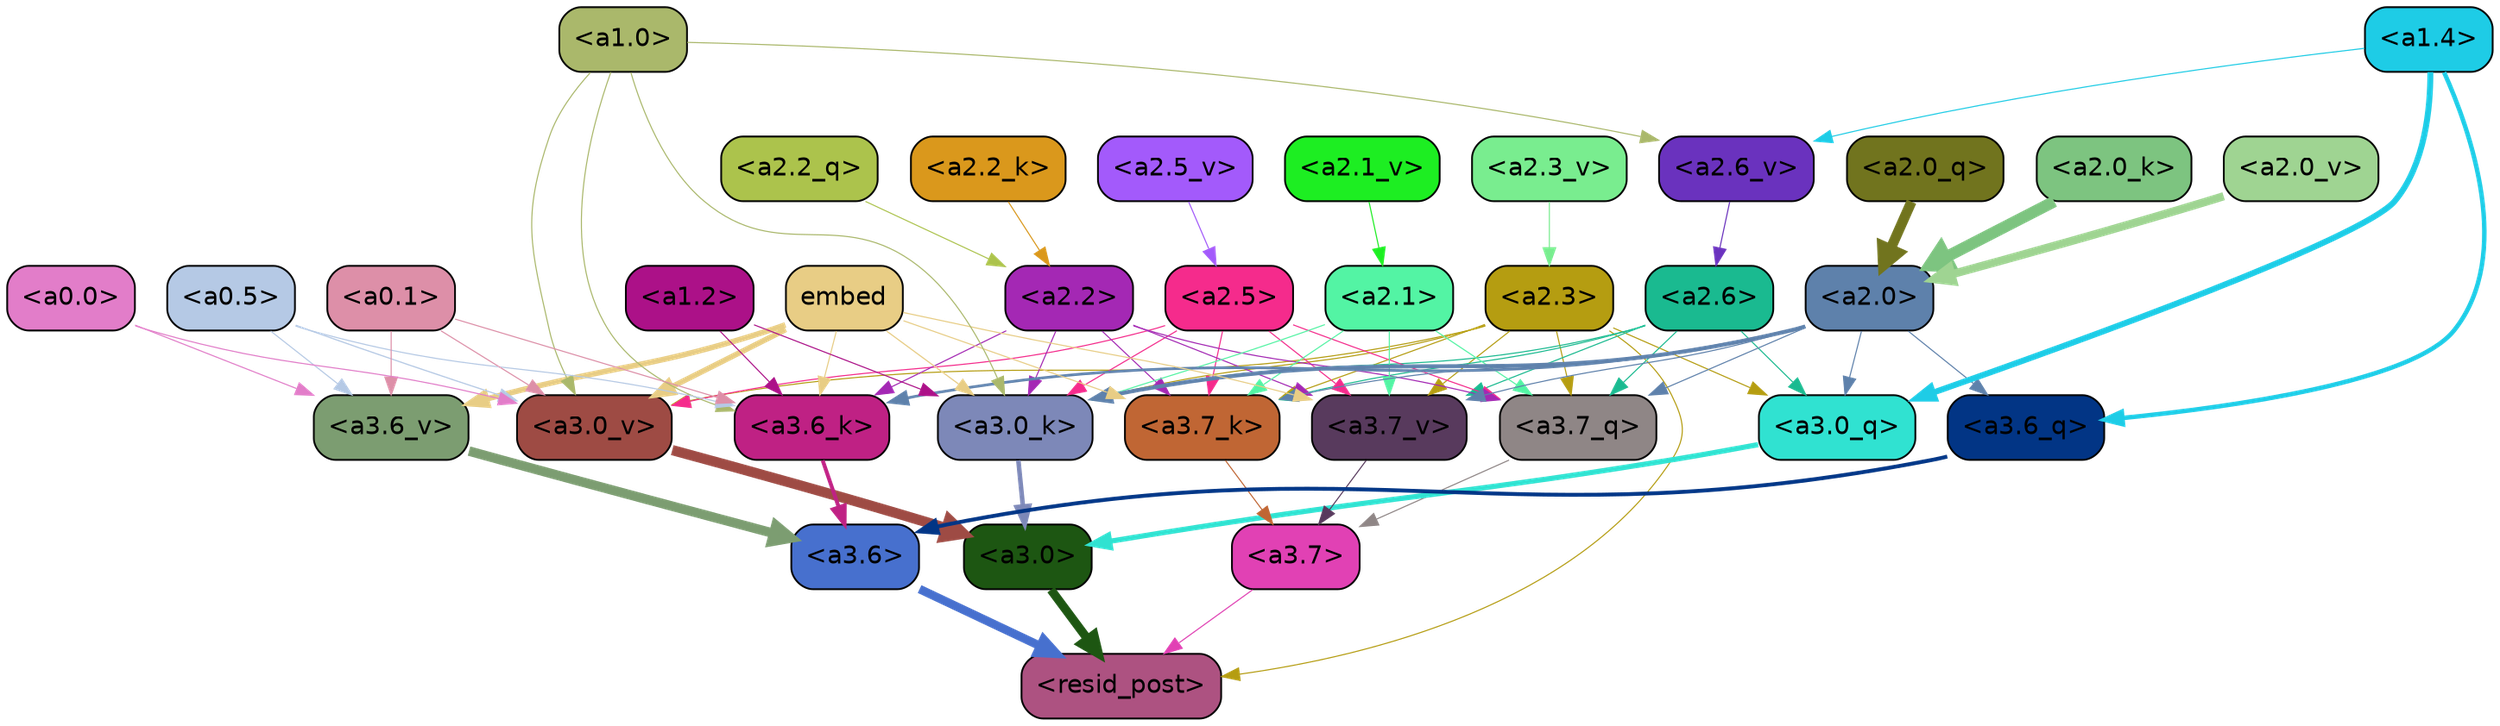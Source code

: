 strict digraph "" {
	graph [bgcolor=transparent,
		layout=dot,
		overlap=false,
		splines=true
	];
	"<a3.7>"	[color=black,
		fillcolor="#e141b4",
		fontname=Helvetica,
		shape=box,
		style="filled, rounded"];
	"<resid_post>"	[color=black,
		fillcolor="#ad5281",
		fontname=Helvetica,
		shape=box,
		style="filled, rounded"];
	"<a3.7>" -> "<resid_post>"	[color="#e141b4",
		penwidth=0.6];
	"<a3.6>"	[color=black,
		fillcolor="#4770ce",
		fontname=Helvetica,
		shape=box,
		style="filled, rounded"];
	"<a3.6>" -> "<resid_post>"	[color="#4770ce",
		penwidth=4.7534414529800415];
	"<a3.0>"	[color=black,
		fillcolor="#1d5612",
		fontname=Helvetica,
		shape=box,
		style="filled, rounded"];
	"<a3.0>" -> "<resid_post>"	[color="#1d5612",
		penwidth=4.898576855659485];
	"<a2.3>"	[color=black,
		fillcolor="#b59d11",
		fontname=Helvetica,
		shape=box,
		style="filled, rounded"];
	"<a2.3>" -> "<resid_post>"	[color="#b59d11",
		penwidth=0.6];
	"<a3.7_q>"	[color=black,
		fillcolor="#8f8686",
		fontname=Helvetica,
		shape=box,
		style="filled, rounded"];
	"<a2.3>" -> "<a3.7_q>"	[color="#b59d11",
		penwidth=0.6];
	"<a3.0_q>"	[color=black,
		fillcolor="#30e2d1",
		fontname=Helvetica,
		shape=box,
		style="filled, rounded"];
	"<a2.3>" -> "<a3.0_q>"	[color="#b59d11",
		penwidth=0.6];
	"<a3.7_k>"	[color=black,
		fillcolor="#c06634",
		fontname=Helvetica,
		shape=box,
		style="filled, rounded"];
	"<a2.3>" -> "<a3.7_k>"	[color="#b59d11",
		penwidth=0.6];
	"<a3.0_k>"	[color=black,
		fillcolor="#7d88b8",
		fontname=Helvetica,
		shape=box,
		style="filled, rounded"];
	"<a2.3>" -> "<a3.0_k>"	[color="#b59d11",
		penwidth=0.6];
	"<a3.7_v>"	[color=black,
		fillcolor="#583a5d",
		fontname=Helvetica,
		shape=box,
		style="filled, rounded"];
	"<a2.3>" -> "<a3.7_v>"	[color="#b59d11",
		penwidth=0.6];
	"<a3.0_v>"	[color=black,
		fillcolor="#9e4b44",
		fontname=Helvetica,
		shape=box,
		style="filled, rounded"];
	"<a2.3>" -> "<a3.0_v>"	[color="#b59d11",
		penwidth=0.6];
	"<a3.7_q>" -> "<a3.7>"	[color="#8f8686",
		penwidth=0.6];
	"<a3.6_q>"	[color=black,
		fillcolor="#023585",
		fontname=Helvetica,
		shape=box,
		style="filled, rounded"];
	"<a3.6_q>" -> "<a3.6>"	[color="#023585",
		penwidth=2.160832464694977];
	"<a3.0_q>" -> "<a3.0>"	[color="#30e2d1",
		penwidth=2.870753765106201];
	"<a3.7_k>" -> "<a3.7>"	[color="#c06634",
		penwidth=0.6];
	"<a3.6_k>"	[color=black,
		fillcolor="#bf2184",
		fontname=Helvetica,
		shape=box,
		style="filled, rounded"];
	"<a3.6_k>" -> "<a3.6>"	[color="#bf2184",
		penwidth=2.13908451795578];
	"<a3.0_k>" -> "<a3.0>"	[color="#7d88b8",
		penwidth=2.520303964614868];
	"<a3.7_v>" -> "<a3.7>"	[color="#583a5d",
		penwidth=0.6];
	"<a3.6_v>"	[color=black,
		fillcolor="#7c9d71",
		fontname=Helvetica,
		shape=box,
		style="filled, rounded"];
	"<a3.6_v>" -> "<a3.6>"	[color="#7c9d71",
		penwidth=5.297133803367615];
	"<a3.0_v>" -> "<a3.0>"	[color="#9e4b44",
		penwidth=5.680712580680847];
	"<a2.6>"	[color=black,
		fillcolor="#1aba90",
		fontname=Helvetica,
		shape=box,
		style="filled, rounded"];
	"<a2.6>" -> "<a3.7_q>"	[color="#1aba90",
		penwidth=0.6];
	"<a2.6>" -> "<a3.0_q>"	[color="#1aba90",
		penwidth=0.6];
	"<a2.6>" -> "<a3.7_k>"	[color="#1aba90",
		penwidth=0.6];
	"<a2.6>" -> "<a3.0_k>"	[color="#1aba90",
		penwidth=0.6];
	"<a2.6>" -> "<a3.7_v>"	[color="#1aba90",
		penwidth=0.6];
	"<a2.5>"	[color=black,
		fillcolor="#f52b8c",
		fontname=Helvetica,
		shape=box,
		style="filled, rounded"];
	"<a2.5>" -> "<a3.7_q>"	[color="#f52b8c",
		penwidth=0.6];
	"<a2.5>" -> "<a3.7_k>"	[color="#f52b8c",
		penwidth=0.6];
	"<a2.5>" -> "<a3.0_k>"	[color="#f52b8c",
		penwidth=0.6];
	"<a2.5>" -> "<a3.7_v>"	[color="#f52b8c",
		penwidth=0.6];
	"<a2.5>" -> "<a3.0_v>"	[color="#f52b8c",
		penwidth=0.6];
	"<a2.2>"	[color=black,
		fillcolor="#a428b4",
		fontname=Helvetica,
		shape=box,
		style="filled, rounded"];
	"<a2.2>" -> "<a3.7_q>"	[color="#a428b4",
		penwidth=0.6];
	"<a2.2>" -> "<a3.7_k>"	[color="#a428b4",
		penwidth=0.6];
	"<a2.2>" -> "<a3.6_k>"	[color="#a428b4",
		penwidth=0.6];
	"<a2.2>" -> "<a3.0_k>"	[color="#a428b4",
		penwidth=0.6];
	"<a2.2>" -> "<a3.7_v>"	[color="#a428b4",
		penwidth=0.6];
	"<a2.1>"	[color=black,
		fillcolor="#53f4a4",
		fontname=Helvetica,
		shape=box,
		style="filled, rounded"];
	"<a2.1>" -> "<a3.7_q>"	[color="#53f4a4",
		penwidth=0.6];
	"<a2.1>" -> "<a3.7_k>"	[color="#53f4a4",
		penwidth=0.6];
	"<a2.1>" -> "<a3.0_k>"	[color="#53f4a4",
		penwidth=0.6];
	"<a2.1>" -> "<a3.7_v>"	[color="#53f4a4",
		penwidth=0.6];
	"<a2.0>"	[color=black,
		fillcolor="#5e81ab",
		fontname=Helvetica,
		shape=box,
		style="filled, rounded"];
	"<a2.0>" -> "<a3.7_q>"	[color="#5e81ab",
		penwidth=0.6];
	"<a2.0>" -> "<a3.6_q>"	[color="#5e81ab",
		penwidth=0.6];
	"<a2.0>" -> "<a3.0_q>"	[color="#5e81ab",
		penwidth=0.6];
	"<a2.0>" -> "<a3.7_k>"	[color="#5e81ab",
		penwidth=0.6];
	"<a2.0>" -> "<a3.6_k>"	[color="#5e81ab",
		penwidth=1.4957321882247925];
	"<a2.0>" -> "<a3.0_k>"	[color="#5e81ab",
		penwidth=2.18752121925354];
	"<a2.0>" -> "<a3.7_v>"	[color="#5e81ab",
		penwidth=0.6];
	"<a1.4>"	[color=black,
		fillcolor="#1ecce6",
		fontname=Helvetica,
		shape=box,
		style="filled, rounded"];
	"<a1.4>" -> "<a3.6_q>"	[color="#1ecce6",
		penwidth=2.4829938411712646];
	"<a1.4>" -> "<a3.0_q>"	[color="#1ecce6",
		penwidth=3.299744725227356];
	"<a2.6_v>"	[color=black,
		fillcolor="#6a32be",
		fontname=Helvetica,
		shape=box,
		style="filled, rounded"];
	"<a1.4>" -> "<a2.6_v>"	[color="#1ecce6",
		penwidth=0.6];
	embed	[color=black,
		fillcolor="#e8cd85",
		fontname=Helvetica,
		shape=box,
		style="filled, rounded"];
	embed -> "<a3.7_k>"	[color="#e8cd85",
		penwidth=0.6];
	embed -> "<a3.6_k>"	[color="#e8cd85",
		penwidth=0.6];
	embed -> "<a3.0_k>"	[color="#e8cd85",
		penwidth=0.6394047290086746];
	embed -> "<a3.7_v>"	[color="#e8cd85",
		penwidth=0.6];
	embed -> "<a3.6_v>"	[color="#e8cd85",
		penwidth=3.067279100418091];
	embed -> "<a3.0_v>"	[color="#e8cd85",
		penwidth=3.0212591886520386];
	"<a1.2>"	[color=black,
		fillcolor="#ac1188",
		fontname=Helvetica,
		shape=box,
		style="filled, rounded"];
	"<a1.2>" -> "<a3.6_k>"	[color="#ac1188",
		penwidth=0.6];
	"<a1.2>" -> "<a3.0_k>"	[color="#ac1188",
		penwidth=0.6];
	"<a1.0>"	[color=black,
		fillcolor="#aab86b",
		fontname=Helvetica,
		shape=box,
		style="filled, rounded"];
	"<a1.0>" -> "<a3.6_k>"	[color="#aab86b",
		penwidth=0.6];
	"<a1.0>" -> "<a3.0_k>"	[color="#aab86b",
		penwidth=0.6];
	"<a1.0>" -> "<a3.0_v>"	[color="#aab86b",
		penwidth=0.6];
	"<a1.0>" -> "<a2.6_v>"	[color="#aab86b",
		penwidth=0.6];
	"<a0.5>"	[color=black,
		fillcolor="#b5c9e5",
		fontname=Helvetica,
		shape=box,
		style="filled, rounded"];
	"<a0.5>" -> "<a3.6_k>"	[color="#b5c9e5",
		penwidth=0.6];
	"<a0.5>" -> "<a3.6_v>"	[color="#b5c9e5",
		penwidth=0.6];
	"<a0.5>" -> "<a3.0_v>"	[color="#b5c9e5",
		penwidth=0.648682102560997];
	"<a0.1>"	[color=black,
		fillcolor="#dd8fa8",
		fontname=Helvetica,
		shape=box,
		style="filled, rounded"];
	"<a0.1>" -> "<a3.6_k>"	[color="#dd8fa8",
		penwidth=0.6];
	"<a0.1>" -> "<a3.6_v>"	[color="#dd8fa8",
		penwidth=0.6];
	"<a0.1>" -> "<a3.0_v>"	[color="#dd8fa8",
		penwidth=0.6];
	"<a0.0>"	[color=black,
		fillcolor="#e27dc9",
		fontname=Helvetica,
		shape=box,
		style="filled, rounded"];
	"<a0.0>" -> "<a3.6_v>"	[color="#e27dc9",
		penwidth=0.6];
	"<a0.0>" -> "<a3.0_v>"	[color="#e27dc9",
		penwidth=0.6];
	"<a2.2_q>"	[color=black,
		fillcolor="#acc34c",
		fontname=Helvetica,
		shape=box,
		style="filled, rounded"];
	"<a2.2_q>" -> "<a2.2>"	[color="#acc34c",
		penwidth=0.6];
	"<a2.0_q>"	[color=black,
		fillcolor="#71741e",
		fontname=Helvetica,
		shape=box,
		style="filled, rounded"];
	"<a2.0_q>" -> "<a2.0>"	[color="#71741e",
		penwidth=5.681910276412964];
	"<a2.2_k>"	[color=black,
		fillcolor="#da981c",
		fontname=Helvetica,
		shape=box,
		style="filled, rounded"];
	"<a2.2_k>" -> "<a2.2>"	[color="#da981c",
		penwidth=0.6];
	"<a2.0_k>"	[color=black,
		fillcolor="#7dc480",
		fontname=Helvetica,
		shape=box,
		style="filled, rounded"];
	"<a2.0_k>" -> "<a2.0>"	[color="#7dc480",
		penwidth=6.447777509689331];
	"<a2.6_v>" -> "<a2.6>"	[color="#6a32be",
		penwidth=0.6];
	"<a2.5_v>"	[color=black,
		fillcolor="#a35afb",
		fontname=Helvetica,
		shape=box,
		style="filled, rounded"];
	"<a2.5_v>" -> "<a2.5>"	[color="#a35afb",
		penwidth=0.6];
	"<a2.3_v>"	[color=black,
		fillcolor="#79ed8f",
		fontname=Helvetica,
		shape=box,
		style="filled, rounded"];
	"<a2.3_v>" -> "<a2.3>"	[color="#79ed8f",
		penwidth=0.6];
	"<a2.1_v>"	[color=black,
		fillcolor="#1dee22",
		fontname=Helvetica,
		shape=box,
		style="filled, rounded"];
	"<a2.1_v>" -> "<a2.1>"	[color="#1dee22",
		penwidth=0.6];
	"<a2.0_v>"	[color=black,
		fillcolor="#9fd492",
		fontname=Helvetica,
		shape=box,
		style="filled, rounded"];
	"<a2.0_v>" -> "<a2.0>"	[color="#9fd492",
		penwidth=4.5695202350616455];
}
